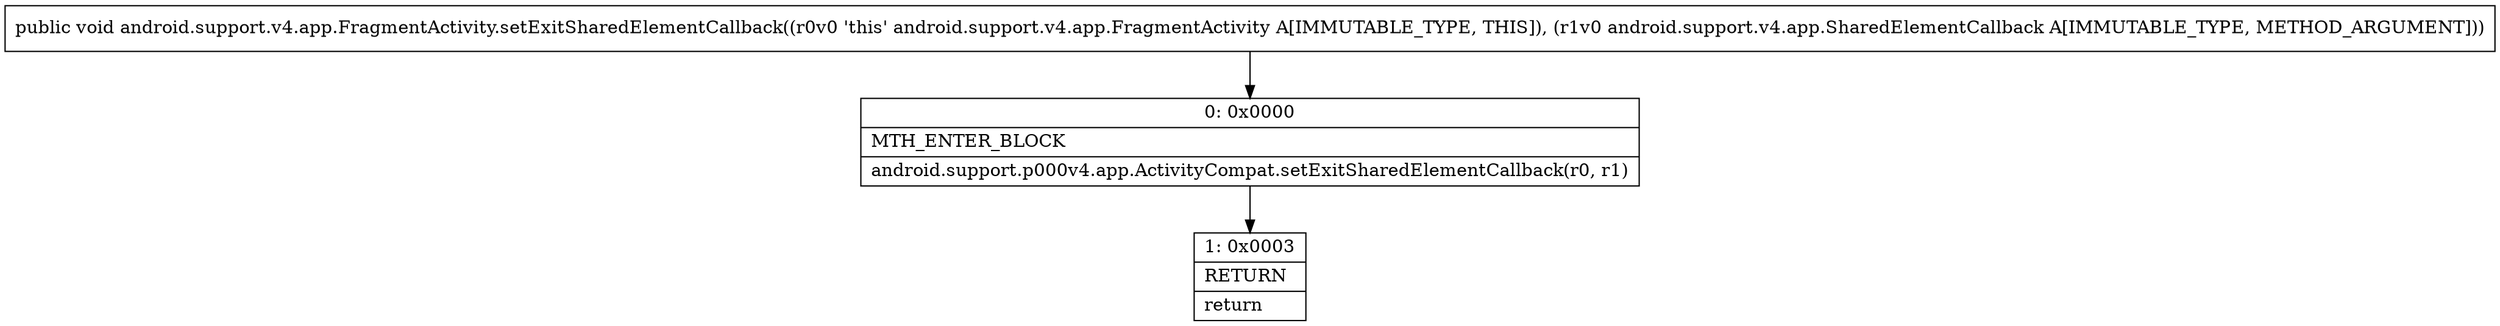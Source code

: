 digraph "CFG forandroid.support.v4.app.FragmentActivity.setExitSharedElementCallback(Landroid\/support\/v4\/app\/SharedElementCallback;)V" {
Node_0 [shape=record,label="{0\:\ 0x0000|MTH_ENTER_BLOCK\l|android.support.p000v4.app.ActivityCompat.setExitSharedElementCallback(r0, r1)\l}"];
Node_1 [shape=record,label="{1\:\ 0x0003|RETURN\l|return\l}"];
MethodNode[shape=record,label="{public void android.support.v4.app.FragmentActivity.setExitSharedElementCallback((r0v0 'this' android.support.v4.app.FragmentActivity A[IMMUTABLE_TYPE, THIS]), (r1v0 android.support.v4.app.SharedElementCallback A[IMMUTABLE_TYPE, METHOD_ARGUMENT])) }"];
MethodNode -> Node_0;
Node_0 -> Node_1;
}

